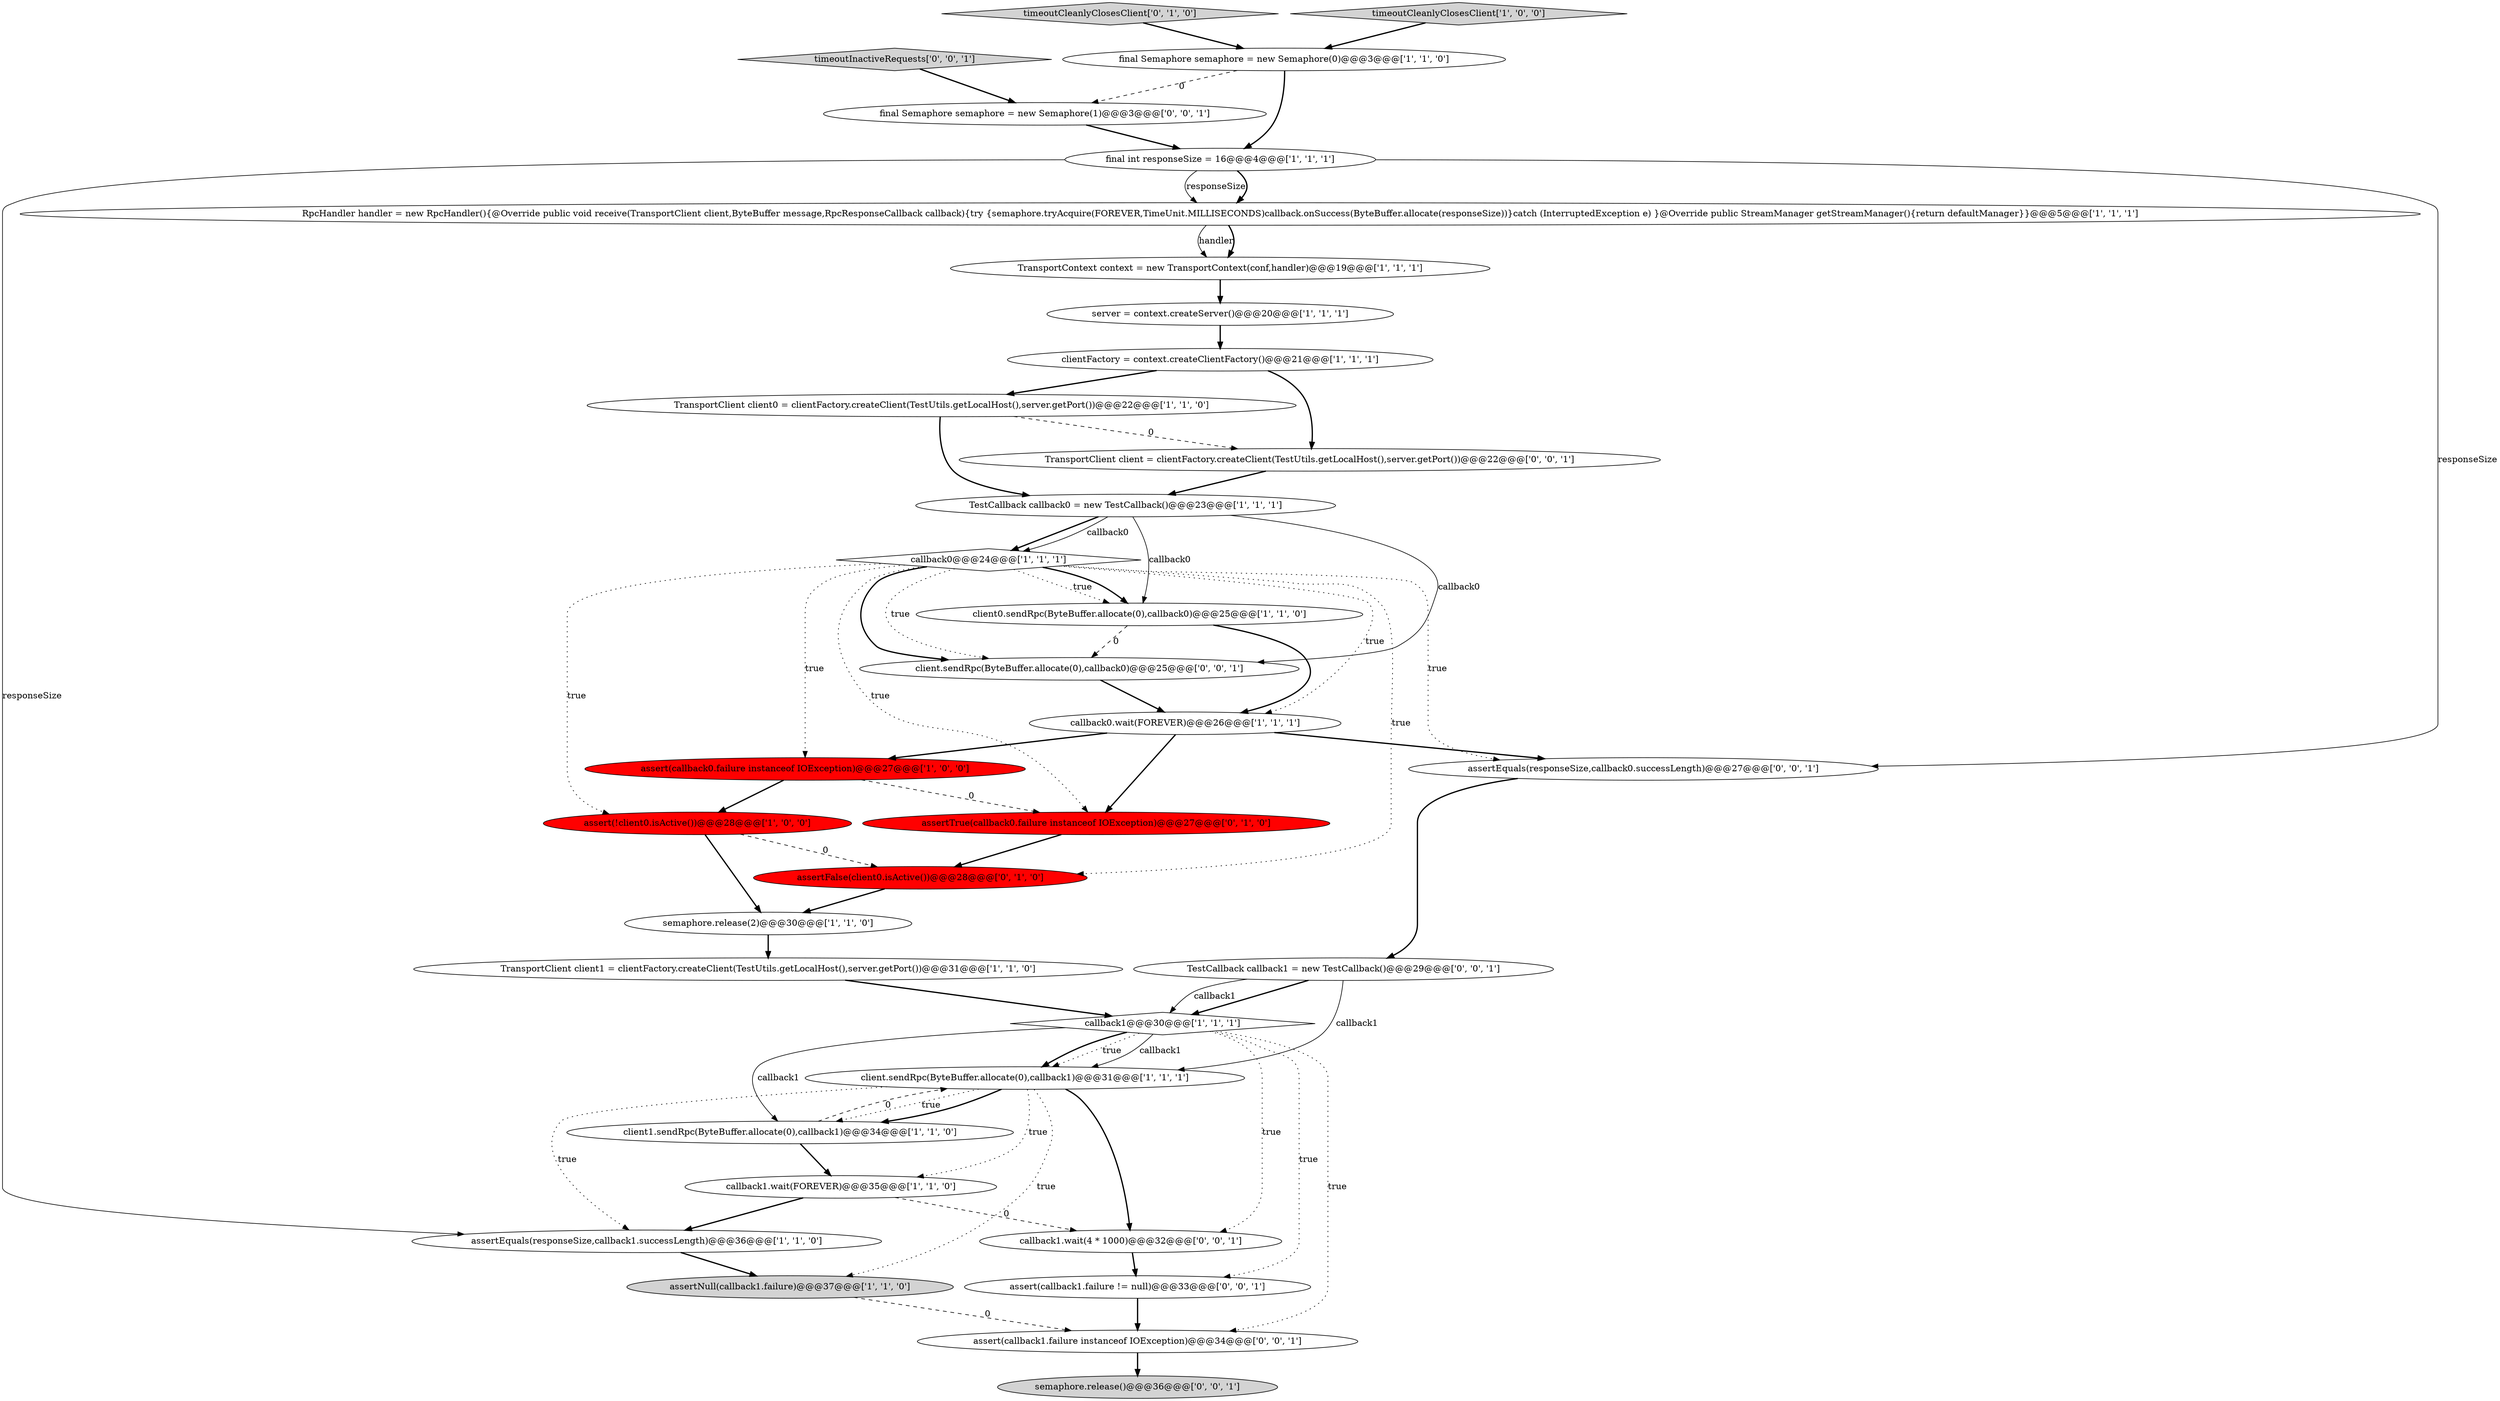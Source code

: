 digraph {
10 [style = filled, label = "final int responseSize = 16@@@4@@@['1', '1', '1']", fillcolor = white, shape = ellipse image = "AAA0AAABBB1BBB"];
3 [style = filled, label = "final Semaphore semaphore = new Semaphore(0)@@@3@@@['1', '1', '0']", fillcolor = white, shape = ellipse image = "AAA0AAABBB1BBB"];
2 [style = filled, label = "callback0.wait(FOREVER)@@@26@@@['1', '1', '1']", fillcolor = white, shape = ellipse image = "AAA0AAABBB1BBB"];
33 [style = filled, label = "final Semaphore semaphore = new Semaphore(1)@@@3@@@['0', '0', '1']", fillcolor = white, shape = ellipse image = "AAA0AAABBB3BBB"];
12 [style = filled, label = "client.sendRpc(ByteBuffer.allocate(0),callback1)@@@31@@@['1', '1', '1']", fillcolor = white, shape = ellipse image = "AAA0AAABBB1BBB"];
30 [style = filled, label = "assert(callback1.failure != null)@@@33@@@['0', '0', '1']", fillcolor = white, shape = ellipse image = "AAA0AAABBB3BBB"];
23 [style = filled, label = "timeoutCleanlyClosesClient['0', '1', '0']", fillcolor = lightgray, shape = diamond image = "AAA0AAABBB2BBB"];
0 [style = filled, label = "clientFactory = context.createClientFactory()@@@21@@@['1', '1', '1']", fillcolor = white, shape = ellipse image = "AAA0AAABBB1BBB"];
24 [style = filled, label = "assertTrue(callback0.failure instanceof IOException)@@@27@@@['0', '1', '0']", fillcolor = red, shape = ellipse image = "AAA1AAABBB2BBB"];
28 [style = filled, label = "assertEquals(responseSize,callback0.successLength)@@@27@@@['0', '0', '1']", fillcolor = white, shape = ellipse image = "AAA0AAABBB3BBB"];
13 [style = filled, label = "assert(callback0.failure instanceof IOException)@@@27@@@['1', '0', '0']", fillcolor = red, shape = ellipse image = "AAA1AAABBB1BBB"];
15 [style = filled, label = "server = context.createServer()@@@20@@@['1', '1', '1']", fillcolor = white, shape = ellipse image = "AAA0AAABBB1BBB"];
19 [style = filled, label = "client0.sendRpc(ByteBuffer.allocate(0),callback0)@@@25@@@['1', '1', '0']", fillcolor = white, shape = ellipse image = "AAA0AAABBB1BBB"];
32 [style = filled, label = "timeoutInactiveRequests['0', '0', '1']", fillcolor = lightgray, shape = diamond image = "AAA0AAABBB3BBB"];
22 [style = filled, label = "assertFalse(client0.isActive())@@@28@@@['0', '1', '0']", fillcolor = red, shape = ellipse image = "AAA1AAABBB2BBB"];
27 [style = filled, label = "semaphore.release()@@@36@@@['0', '0', '1']", fillcolor = lightgray, shape = ellipse image = "AAA0AAABBB3BBB"];
26 [style = filled, label = "callback1.wait(4 * 1000)@@@32@@@['0', '0', '1']", fillcolor = white, shape = ellipse image = "AAA0AAABBB3BBB"];
29 [style = filled, label = "client.sendRpc(ByteBuffer.allocate(0),callback0)@@@25@@@['0', '0', '1']", fillcolor = white, shape = ellipse image = "AAA0AAABBB3BBB"];
21 [style = filled, label = "TransportClient client1 = clientFactory.createClient(TestUtils.getLocalHost(),server.getPort())@@@31@@@['1', '1', '0']", fillcolor = white, shape = ellipse image = "AAA0AAABBB1BBB"];
16 [style = filled, label = "semaphore.release(2)@@@30@@@['1', '1', '0']", fillcolor = white, shape = ellipse image = "AAA0AAABBB1BBB"];
1 [style = filled, label = "TestCallback callback0 = new TestCallback()@@@23@@@['1', '1', '1']", fillcolor = white, shape = ellipse image = "AAA0AAABBB1BBB"];
17 [style = filled, label = "client1.sendRpc(ByteBuffer.allocate(0),callback1)@@@34@@@['1', '1', '0']", fillcolor = white, shape = ellipse image = "AAA0AAABBB1BBB"];
7 [style = filled, label = "TransportContext context = new TransportContext(conf,handler)@@@19@@@['1', '1', '1']", fillcolor = white, shape = ellipse image = "AAA0AAABBB1BBB"];
5 [style = filled, label = "RpcHandler handler = new RpcHandler(){@Override public void receive(TransportClient client,ByteBuffer message,RpcResponseCallback callback){try {semaphore.tryAcquire(FOREVER,TimeUnit.MILLISECONDS)callback.onSuccess(ByteBuffer.allocate(responseSize))}catch (InterruptedException e) }@Override public StreamManager getStreamManager(){return defaultManager}}@@@5@@@['1', '1', '1']", fillcolor = white, shape = ellipse image = "AAA0AAABBB1BBB"];
11 [style = filled, label = "TransportClient client0 = clientFactory.createClient(TestUtils.getLocalHost(),server.getPort())@@@22@@@['1', '1', '0']", fillcolor = white, shape = ellipse image = "AAA0AAABBB1BBB"];
31 [style = filled, label = "assert(callback1.failure instanceof IOException)@@@34@@@['0', '0', '1']", fillcolor = white, shape = ellipse image = "AAA0AAABBB3BBB"];
6 [style = filled, label = "callback1@@@30@@@['1', '1', '1']", fillcolor = white, shape = diamond image = "AAA0AAABBB1BBB"];
8 [style = filled, label = "callback1.wait(FOREVER)@@@35@@@['1', '1', '0']", fillcolor = white, shape = ellipse image = "AAA0AAABBB1BBB"];
4 [style = filled, label = "assertNull(callback1.failure)@@@37@@@['1', '1', '0']", fillcolor = lightgray, shape = ellipse image = "AAA0AAABBB1BBB"];
25 [style = filled, label = "TransportClient client = clientFactory.createClient(TestUtils.getLocalHost(),server.getPort())@@@22@@@['0', '0', '1']", fillcolor = white, shape = ellipse image = "AAA0AAABBB3BBB"];
34 [style = filled, label = "TestCallback callback1 = new TestCallback()@@@29@@@['0', '0', '1']", fillcolor = white, shape = ellipse image = "AAA0AAABBB3BBB"];
20 [style = filled, label = "callback0@@@24@@@['1', '1', '1']", fillcolor = white, shape = diamond image = "AAA0AAABBB1BBB"];
18 [style = filled, label = "timeoutCleanlyClosesClient['1', '0', '0']", fillcolor = lightgray, shape = diamond image = "AAA0AAABBB1BBB"];
14 [style = filled, label = "assertEquals(responseSize,callback1.successLength)@@@36@@@['1', '1', '0']", fillcolor = white, shape = ellipse image = "AAA0AAABBB1BBB"];
9 [style = filled, label = "assert(!client0.isActive())@@@28@@@['1', '0', '0']", fillcolor = red, shape = ellipse image = "AAA1AAABBB1BBB"];
10->28 [style = solid, label="responseSize"];
17->8 [style = bold, label=""];
6->30 [style = dotted, label="true"];
18->3 [style = bold, label=""];
12->17 [style = dotted, label="true"];
25->1 [style = bold, label=""];
1->19 [style = solid, label="callback0"];
20->9 [style = dotted, label="true"];
6->31 [style = dotted, label="true"];
28->34 [style = bold, label=""];
21->6 [style = bold, label=""];
20->29 [style = bold, label=""];
11->1 [style = bold, label=""];
22->16 [style = bold, label=""];
10->5 [style = solid, label="responseSize"];
12->8 [style = dotted, label="true"];
20->24 [style = dotted, label="true"];
3->33 [style = dashed, label="0"];
12->17 [style = bold, label=""];
10->14 [style = solid, label="responseSize"];
19->29 [style = dashed, label="0"];
4->31 [style = dashed, label="0"];
1->20 [style = bold, label=""];
0->11 [style = bold, label=""];
8->14 [style = bold, label=""];
9->22 [style = dashed, label="0"];
23->3 [style = bold, label=""];
33->10 [style = bold, label=""];
19->2 [style = bold, label=""];
12->26 [style = bold, label=""];
1->29 [style = solid, label="callback0"];
5->7 [style = solid, label="handler"];
24->22 [style = bold, label=""];
9->16 [style = bold, label=""];
32->33 [style = bold, label=""];
2->13 [style = bold, label=""];
26->30 [style = bold, label=""];
3->10 [style = bold, label=""];
12->14 [style = dotted, label="true"];
13->24 [style = dashed, label="0"];
6->26 [style = dotted, label="true"];
29->2 [style = bold, label=""];
6->17 [style = solid, label="callback1"];
10->5 [style = bold, label=""];
31->27 [style = bold, label=""];
20->29 [style = dotted, label="true"];
0->25 [style = bold, label=""];
30->31 [style = bold, label=""];
1->20 [style = solid, label="callback0"];
16->21 [style = bold, label=""];
20->28 [style = dotted, label="true"];
15->0 [style = bold, label=""];
34->6 [style = bold, label=""];
11->25 [style = dashed, label="0"];
7->15 [style = bold, label=""];
5->7 [style = bold, label=""];
34->12 [style = solid, label="callback1"];
20->2 [style = dotted, label="true"];
20->19 [style = dotted, label="true"];
20->13 [style = dotted, label="true"];
13->9 [style = bold, label=""];
12->4 [style = dotted, label="true"];
20->22 [style = dotted, label="true"];
2->24 [style = bold, label=""];
6->12 [style = dotted, label="true"];
17->12 [style = dashed, label="0"];
20->19 [style = bold, label=""];
2->28 [style = bold, label=""];
6->12 [style = solid, label="callback1"];
34->6 [style = solid, label="callback1"];
14->4 [style = bold, label=""];
8->26 [style = dashed, label="0"];
6->12 [style = bold, label=""];
}
